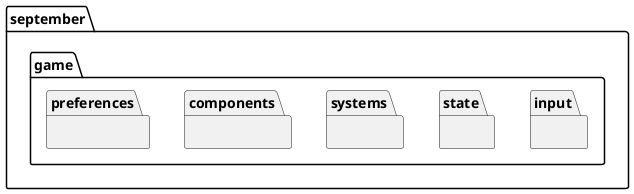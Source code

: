 @startuml
package september.game {
  package input {
  }
  package state {
  }
  package systems {
  }
  package components {
  }
  package preferences {
  }
}
@enduml
